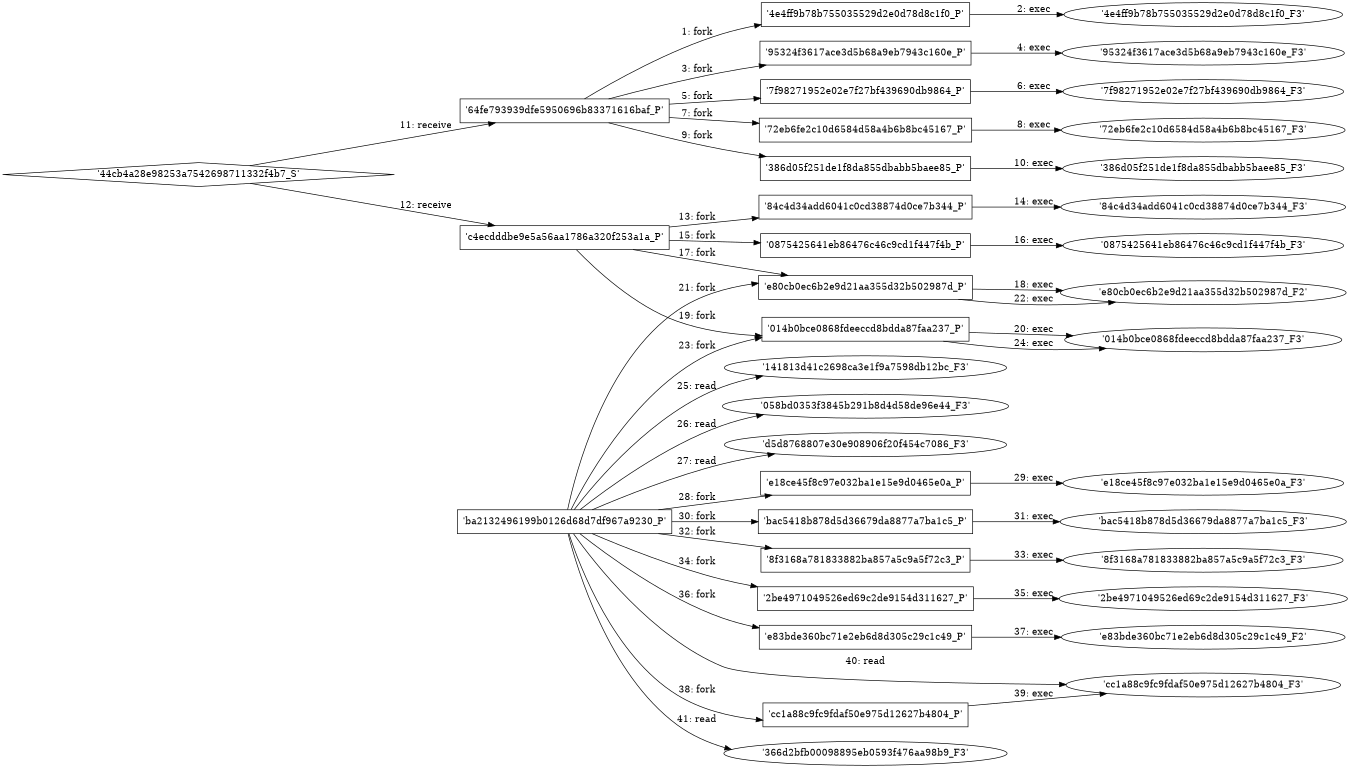 digraph "D:\Learning\Paper\apt\基于CTI的攻击预警\Dataset\攻击图\ASGfromALLCTI\Custom dropper hide and seek.dot" {
rankdir="LR"
size="9"
fixedsize="false"
splines="true"
nodesep=0.3
ranksep=0
fontsize=10
overlap="scalexy"
engine= "neato"
	"'64fe793939dfe5950696b83371616baf_P'" [node_type=Process shape=box]
	"'4e4ff9b78b755035529d2e0d78d8c1f0_P'" [node_type=Process shape=box]
	"'64fe793939dfe5950696b83371616baf_P'" -> "'4e4ff9b78b755035529d2e0d78d8c1f0_P'" [label="1: fork"]
	"'4e4ff9b78b755035529d2e0d78d8c1f0_P'" [node_type=Process shape=box]
	"'4e4ff9b78b755035529d2e0d78d8c1f0_F3'" [node_type=File shape=ellipse]
	"'4e4ff9b78b755035529d2e0d78d8c1f0_P'" -> "'4e4ff9b78b755035529d2e0d78d8c1f0_F3'" [label="2: exec"]
	"'64fe793939dfe5950696b83371616baf_P'" [node_type=Process shape=box]
	"'95324f3617ace3d5b68a9eb7943c160e_P'" [node_type=Process shape=box]
	"'64fe793939dfe5950696b83371616baf_P'" -> "'95324f3617ace3d5b68a9eb7943c160e_P'" [label="3: fork"]
	"'95324f3617ace3d5b68a9eb7943c160e_P'" [node_type=Process shape=box]
	"'95324f3617ace3d5b68a9eb7943c160e_F3'" [node_type=File shape=ellipse]
	"'95324f3617ace3d5b68a9eb7943c160e_P'" -> "'95324f3617ace3d5b68a9eb7943c160e_F3'" [label="4: exec"]
	"'64fe793939dfe5950696b83371616baf_P'" [node_type=Process shape=box]
	"'7f98271952e02e7f27bf439690db9864_P'" [node_type=Process shape=box]
	"'64fe793939dfe5950696b83371616baf_P'" -> "'7f98271952e02e7f27bf439690db9864_P'" [label="5: fork"]
	"'7f98271952e02e7f27bf439690db9864_P'" [node_type=Process shape=box]
	"'7f98271952e02e7f27bf439690db9864_F3'" [node_type=File shape=ellipse]
	"'7f98271952e02e7f27bf439690db9864_P'" -> "'7f98271952e02e7f27bf439690db9864_F3'" [label="6: exec"]
	"'64fe793939dfe5950696b83371616baf_P'" [node_type=Process shape=box]
	"'72eb6fe2c10d6584d58a4b6b8bc45167_P'" [node_type=Process shape=box]
	"'64fe793939dfe5950696b83371616baf_P'" -> "'72eb6fe2c10d6584d58a4b6b8bc45167_P'" [label="7: fork"]
	"'72eb6fe2c10d6584d58a4b6b8bc45167_P'" [node_type=Process shape=box]
	"'72eb6fe2c10d6584d58a4b6b8bc45167_F3'" [node_type=File shape=ellipse]
	"'72eb6fe2c10d6584d58a4b6b8bc45167_P'" -> "'72eb6fe2c10d6584d58a4b6b8bc45167_F3'" [label="8: exec"]
	"'64fe793939dfe5950696b83371616baf_P'" [node_type=Process shape=box]
	"'386d05f251de1f8da855dbabb5baee85_P'" [node_type=Process shape=box]
	"'64fe793939dfe5950696b83371616baf_P'" -> "'386d05f251de1f8da855dbabb5baee85_P'" [label="9: fork"]
	"'386d05f251de1f8da855dbabb5baee85_P'" [node_type=Process shape=box]
	"'386d05f251de1f8da855dbabb5baee85_F3'" [node_type=File shape=ellipse]
	"'386d05f251de1f8da855dbabb5baee85_P'" -> "'386d05f251de1f8da855dbabb5baee85_F3'" [label="10: exec"]
	"'64fe793939dfe5950696b83371616baf_P'" [node_type=Process shape=box]
	"'44cb4a28e98253a7542698711332f4b7_S'" [node_type=Socket shape=diamond]
	"'44cb4a28e98253a7542698711332f4b7_S'" -> "'64fe793939dfe5950696b83371616baf_P'" [label="11: receive"]
	"'c4ecdddbe9e5a56aa1786a320f253a1a_P'" [node_type=Process shape=box]
	"'44cb4a28e98253a7542698711332f4b7_S'" [node_type=Socket shape=diamond]
	"'44cb4a28e98253a7542698711332f4b7_S'" -> "'c4ecdddbe9e5a56aa1786a320f253a1a_P'" [label="12: receive"]
	"'c4ecdddbe9e5a56aa1786a320f253a1a_P'" [node_type=Process shape=box]
	"'84c4d34add6041c0cd38874d0ce7b344_P'" [node_type=Process shape=box]
	"'c4ecdddbe9e5a56aa1786a320f253a1a_P'" -> "'84c4d34add6041c0cd38874d0ce7b344_P'" [label="13: fork"]
	"'84c4d34add6041c0cd38874d0ce7b344_P'" [node_type=Process shape=box]
	"'84c4d34add6041c0cd38874d0ce7b344_F3'" [node_type=File shape=ellipse]
	"'84c4d34add6041c0cd38874d0ce7b344_P'" -> "'84c4d34add6041c0cd38874d0ce7b344_F3'" [label="14: exec"]
	"'c4ecdddbe9e5a56aa1786a320f253a1a_P'" [node_type=Process shape=box]
	"'0875425641eb86476c46c9cd1f447f4b_P'" [node_type=Process shape=box]
	"'c4ecdddbe9e5a56aa1786a320f253a1a_P'" -> "'0875425641eb86476c46c9cd1f447f4b_P'" [label="15: fork"]
	"'0875425641eb86476c46c9cd1f447f4b_P'" [node_type=Process shape=box]
	"'0875425641eb86476c46c9cd1f447f4b_F3'" [node_type=File shape=ellipse]
	"'0875425641eb86476c46c9cd1f447f4b_P'" -> "'0875425641eb86476c46c9cd1f447f4b_F3'" [label="16: exec"]
	"'c4ecdddbe9e5a56aa1786a320f253a1a_P'" [node_type=Process shape=box]
	"'e80cb0ec6b2e9d21aa355d32b502987d_P'" [node_type=Process shape=box]
	"'c4ecdddbe9e5a56aa1786a320f253a1a_P'" -> "'e80cb0ec6b2e9d21aa355d32b502987d_P'" [label="17: fork"]
	"'e80cb0ec6b2e9d21aa355d32b502987d_P'" [node_type=Process shape=box]
	"'e80cb0ec6b2e9d21aa355d32b502987d_F2'" [node_type=File shape=ellipse]
	"'e80cb0ec6b2e9d21aa355d32b502987d_P'" -> "'e80cb0ec6b2e9d21aa355d32b502987d_F2'" [label="18: exec"]
	"'c4ecdddbe9e5a56aa1786a320f253a1a_P'" [node_type=Process shape=box]
	"'014b0bce0868fdeeccd8bdda87faa237_P'" [node_type=Process shape=box]
	"'c4ecdddbe9e5a56aa1786a320f253a1a_P'" -> "'014b0bce0868fdeeccd8bdda87faa237_P'" [label="19: fork"]
	"'014b0bce0868fdeeccd8bdda87faa237_P'" [node_type=Process shape=box]
	"'014b0bce0868fdeeccd8bdda87faa237_F3'" [node_type=File shape=ellipse]
	"'014b0bce0868fdeeccd8bdda87faa237_P'" -> "'014b0bce0868fdeeccd8bdda87faa237_F3'" [label="20: exec"]
	"'ba2132496199b0126d68d7df967a9230_P'" [node_type=Process shape=box]
	"'e80cb0ec6b2e9d21aa355d32b502987d_P'" [node_type=Process shape=box]
	"'ba2132496199b0126d68d7df967a9230_P'" -> "'e80cb0ec6b2e9d21aa355d32b502987d_P'" [label="21: fork"]
	"'e80cb0ec6b2e9d21aa355d32b502987d_P'" [node_type=Process shape=box]
	"'e80cb0ec6b2e9d21aa355d32b502987d_F2'" [node_type=File shape=ellipse]
	"'e80cb0ec6b2e9d21aa355d32b502987d_P'" -> "'e80cb0ec6b2e9d21aa355d32b502987d_F2'" [label="22: exec"]
	"'ba2132496199b0126d68d7df967a9230_P'" [node_type=Process shape=box]
	"'014b0bce0868fdeeccd8bdda87faa237_P'" [node_type=Process shape=box]
	"'ba2132496199b0126d68d7df967a9230_P'" -> "'014b0bce0868fdeeccd8bdda87faa237_P'" [label="23: fork"]
	"'014b0bce0868fdeeccd8bdda87faa237_P'" [node_type=Process shape=box]
	"'014b0bce0868fdeeccd8bdda87faa237_F3'" [node_type=File shape=ellipse]
	"'014b0bce0868fdeeccd8bdda87faa237_P'" -> "'014b0bce0868fdeeccd8bdda87faa237_F3'" [label="24: exec"]
	"'141813d41c2698ca3e1f9a7598db12bc_F3'" [node_type=file shape=ellipse]
	"'ba2132496199b0126d68d7df967a9230_P'" [node_type=Process shape=box]
	"'ba2132496199b0126d68d7df967a9230_P'" -> "'141813d41c2698ca3e1f9a7598db12bc_F3'" [label="25: read"]
	"'058bd0353f3845b291b8d4d58de96e44_F3'" [node_type=file shape=ellipse]
	"'ba2132496199b0126d68d7df967a9230_P'" [node_type=Process shape=box]
	"'ba2132496199b0126d68d7df967a9230_P'" -> "'058bd0353f3845b291b8d4d58de96e44_F3'" [label="26: read"]
	"'d5d8768807e30e908906f20f454c7086_F3'" [node_type=file shape=ellipse]
	"'ba2132496199b0126d68d7df967a9230_P'" [node_type=Process shape=box]
	"'ba2132496199b0126d68d7df967a9230_P'" -> "'d5d8768807e30e908906f20f454c7086_F3'" [label="27: read"]
	"'ba2132496199b0126d68d7df967a9230_P'" [node_type=Process shape=box]
	"'e18ce45f8c97e032ba1e15e9d0465e0a_P'" [node_type=Process shape=box]
	"'ba2132496199b0126d68d7df967a9230_P'" -> "'e18ce45f8c97e032ba1e15e9d0465e0a_P'" [label="28: fork"]
	"'e18ce45f8c97e032ba1e15e9d0465e0a_P'" [node_type=Process shape=box]
	"'e18ce45f8c97e032ba1e15e9d0465e0a_F3'" [node_type=File shape=ellipse]
	"'e18ce45f8c97e032ba1e15e9d0465e0a_P'" -> "'e18ce45f8c97e032ba1e15e9d0465e0a_F3'" [label="29: exec"]
	"'ba2132496199b0126d68d7df967a9230_P'" [node_type=Process shape=box]
	"'bac5418b878d5d36679da8877a7ba1c5_P'" [node_type=Process shape=box]
	"'ba2132496199b0126d68d7df967a9230_P'" -> "'bac5418b878d5d36679da8877a7ba1c5_P'" [label="30: fork"]
	"'bac5418b878d5d36679da8877a7ba1c5_P'" [node_type=Process shape=box]
	"'bac5418b878d5d36679da8877a7ba1c5_F3'" [node_type=File shape=ellipse]
	"'bac5418b878d5d36679da8877a7ba1c5_P'" -> "'bac5418b878d5d36679da8877a7ba1c5_F3'" [label="31: exec"]
	"'ba2132496199b0126d68d7df967a9230_P'" [node_type=Process shape=box]
	"'8f3168a781833882ba857a5c9a5f72c3_P'" [node_type=Process shape=box]
	"'ba2132496199b0126d68d7df967a9230_P'" -> "'8f3168a781833882ba857a5c9a5f72c3_P'" [label="32: fork"]
	"'8f3168a781833882ba857a5c9a5f72c3_P'" [node_type=Process shape=box]
	"'8f3168a781833882ba857a5c9a5f72c3_F3'" [node_type=File shape=ellipse]
	"'8f3168a781833882ba857a5c9a5f72c3_P'" -> "'8f3168a781833882ba857a5c9a5f72c3_F3'" [label="33: exec"]
	"'ba2132496199b0126d68d7df967a9230_P'" [node_type=Process shape=box]
	"'2be4971049526ed69c2de9154d311627_P'" [node_type=Process shape=box]
	"'ba2132496199b0126d68d7df967a9230_P'" -> "'2be4971049526ed69c2de9154d311627_P'" [label="34: fork"]
	"'2be4971049526ed69c2de9154d311627_P'" [node_type=Process shape=box]
	"'2be4971049526ed69c2de9154d311627_F3'" [node_type=File shape=ellipse]
	"'2be4971049526ed69c2de9154d311627_P'" -> "'2be4971049526ed69c2de9154d311627_F3'" [label="35: exec"]
	"'ba2132496199b0126d68d7df967a9230_P'" [node_type=Process shape=box]
	"'e83bde360bc71e2eb6d8d305c29c1c49_P'" [node_type=Process shape=box]
	"'ba2132496199b0126d68d7df967a9230_P'" -> "'e83bde360bc71e2eb6d8d305c29c1c49_P'" [label="36: fork"]
	"'e83bde360bc71e2eb6d8d305c29c1c49_P'" [node_type=Process shape=box]
	"'e83bde360bc71e2eb6d8d305c29c1c49_F2'" [node_type=File shape=ellipse]
	"'e83bde360bc71e2eb6d8d305c29c1c49_P'" -> "'e83bde360bc71e2eb6d8d305c29c1c49_F2'" [label="37: exec"]
	"'ba2132496199b0126d68d7df967a9230_P'" [node_type=Process shape=box]
	"'cc1a88c9fc9fdaf50e975d12627b4804_P'" [node_type=Process shape=box]
	"'ba2132496199b0126d68d7df967a9230_P'" -> "'cc1a88c9fc9fdaf50e975d12627b4804_P'" [label="38: fork"]
	"'cc1a88c9fc9fdaf50e975d12627b4804_P'" [node_type=Process shape=box]
	"'cc1a88c9fc9fdaf50e975d12627b4804_F3'" [node_type=File shape=ellipse]
	"'cc1a88c9fc9fdaf50e975d12627b4804_P'" -> "'cc1a88c9fc9fdaf50e975d12627b4804_F3'" [label="39: exec"]
	"'cc1a88c9fc9fdaf50e975d12627b4804_F3'" [node_type=file shape=ellipse]
	"'ba2132496199b0126d68d7df967a9230_P'" [node_type=Process shape=box]
	"'ba2132496199b0126d68d7df967a9230_P'" -> "'cc1a88c9fc9fdaf50e975d12627b4804_F3'" [label="40: read"]
	"'366d2bfb00098895eb0593f476aa98b9_F3'" [node_type=file shape=ellipse]
	"'ba2132496199b0126d68d7df967a9230_P'" [node_type=Process shape=box]
	"'ba2132496199b0126d68d7df967a9230_P'" -> "'366d2bfb00098895eb0593f476aa98b9_F3'" [label="41: read"]
}
